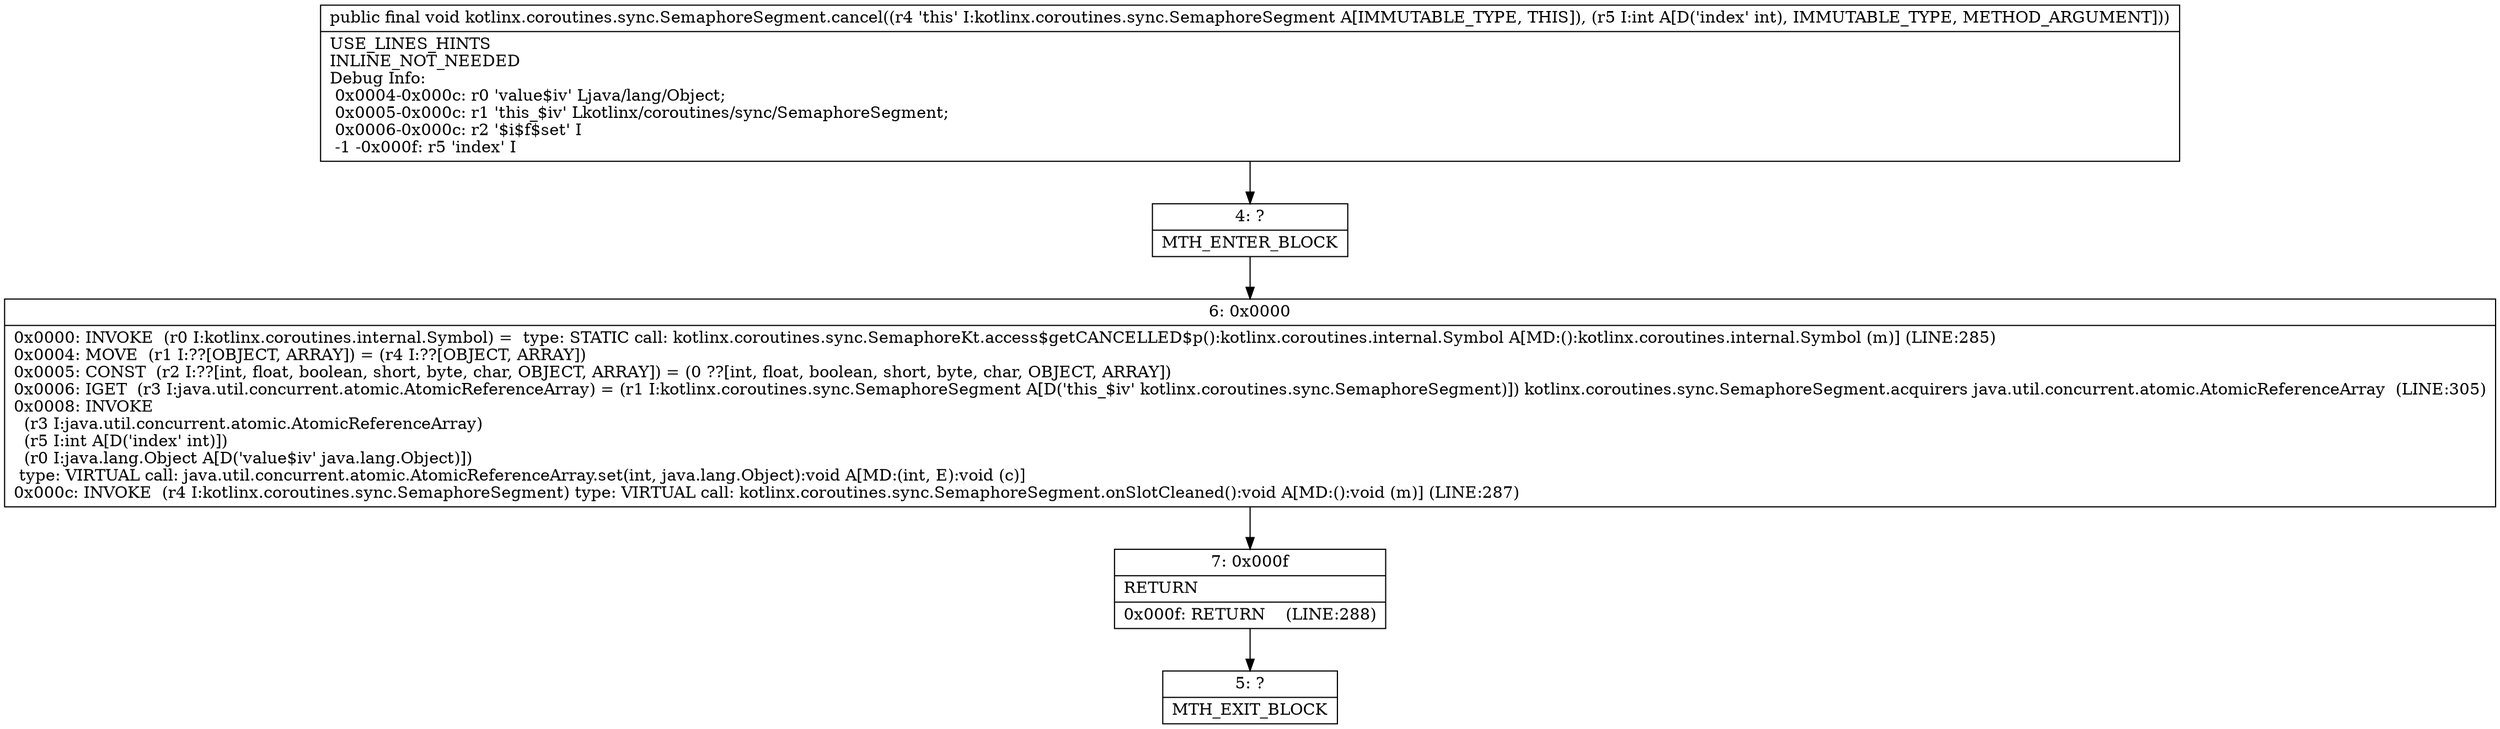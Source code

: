 digraph "CFG forkotlinx.coroutines.sync.SemaphoreSegment.cancel(I)V" {
Node_4 [shape=record,label="{4\:\ ?|MTH_ENTER_BLOCK\l}"];
Node_6 [shape=record,label="{6\:\ 0x0000|0x0000: INVOKE  (r0 I:kotlinx.coroutines.internal.Symbol) =  type: STATIC call: kotlinx.coroutines.sync.SemaphoreKt.access$getCANCELLED$p():kotlinx.coroutines.internal.Symbol A[MD:():kotlinx.coroutines.internal.Symbol (m)] (LINE:285)\l0x0004: MOVE  (r1 I:??[OBJECT, ARRAY]) = (r4 I:??[OBJECT, ARRAY]) \l0x0005: CONST  (r2 I:??[int, float, boolean, short, byte, char, OBJECT, ARRAY]) = (0 ??[int, float, boolean, short, byte, char, OBJECT, ARRAY]) \l0x0006: IGET  (r3 I:java.util.concurrent.atomic.AtomicReferenceArray) = (r1 I:kotlinx.coroutines.sync.SemaphoreSegment A[D('this_$iv' kotlinx.coroutines.sync.SemaphoreSegment)]) kotlinx.coroutines.sync.SemaphoreSegment.acquirers java.util.concurrent.atomic.AtomicReferenceArray  (LINE:305)\l0x0008: INVOKE  \l  (r3 I:java.util.concurrent.atomic.AtomicReferenceArray)\l  (r5 I:int A[D('index' int)])\l  (r0 I:java.lang.Object A[D('value$iv' java.lang.Object)])\l type: VIRTUAL call: java.util.concurrent.atomic.AtomicReferenceArray.set(int, java.lang.Object):void A[MD:(int, E):void (c)]\l0x000c: INVOKE  (r4 I:kotlinx.coroutines.sync.SemaphoreSegment) type: VIRTUAL call: kotlinx.coroutines.sync.SemaphoreSegment.onSlotCleaned():void A[MD:():void (m)] (LINE:287)\l}"];
Node_7 [shape=record,label="{7\:\ 0x000f|RETURN\l|0x000f: RETURN    (LINE:288)\l}"];
Node_5 [shape=record,label="{5\:\ ?|MTH_EXIT_BLOCK\l}"];
MethodNode[shape=record,label="{public final void kotlinx.coroutines.sync.SemaphoreSegment.cancel((r4 'this' I:kotlinx.coroutines.sync.SemaphoreSegment A[IMMUTABLE_TYPE, THIS]), (r5 I:int A[D('index' int), IMMUTABLE_TYPE, METHOD_ARGUMENT]))  | USE_LINES_HINTS\lINLINE_NOT_NEEDED\lDebug Info:\l  0x0004\-0x000c: r0 'value$iv' Ljava\/lang\/Object;\l  0x0005\-0x000c: r1 'this_$iv' Lkotlinx\/coroutines\/sync\/SemaphoreSegment;\l  0x0006\-0x000c: r2 '$i$f$set' I\l  \-1 \-0x000f: r5 'index' I\l}"];
MethodNode -> Node_4;Node_4 -> Node_6;
Node_6 -> Node_7;
Node_7 -> Node_5;
}

